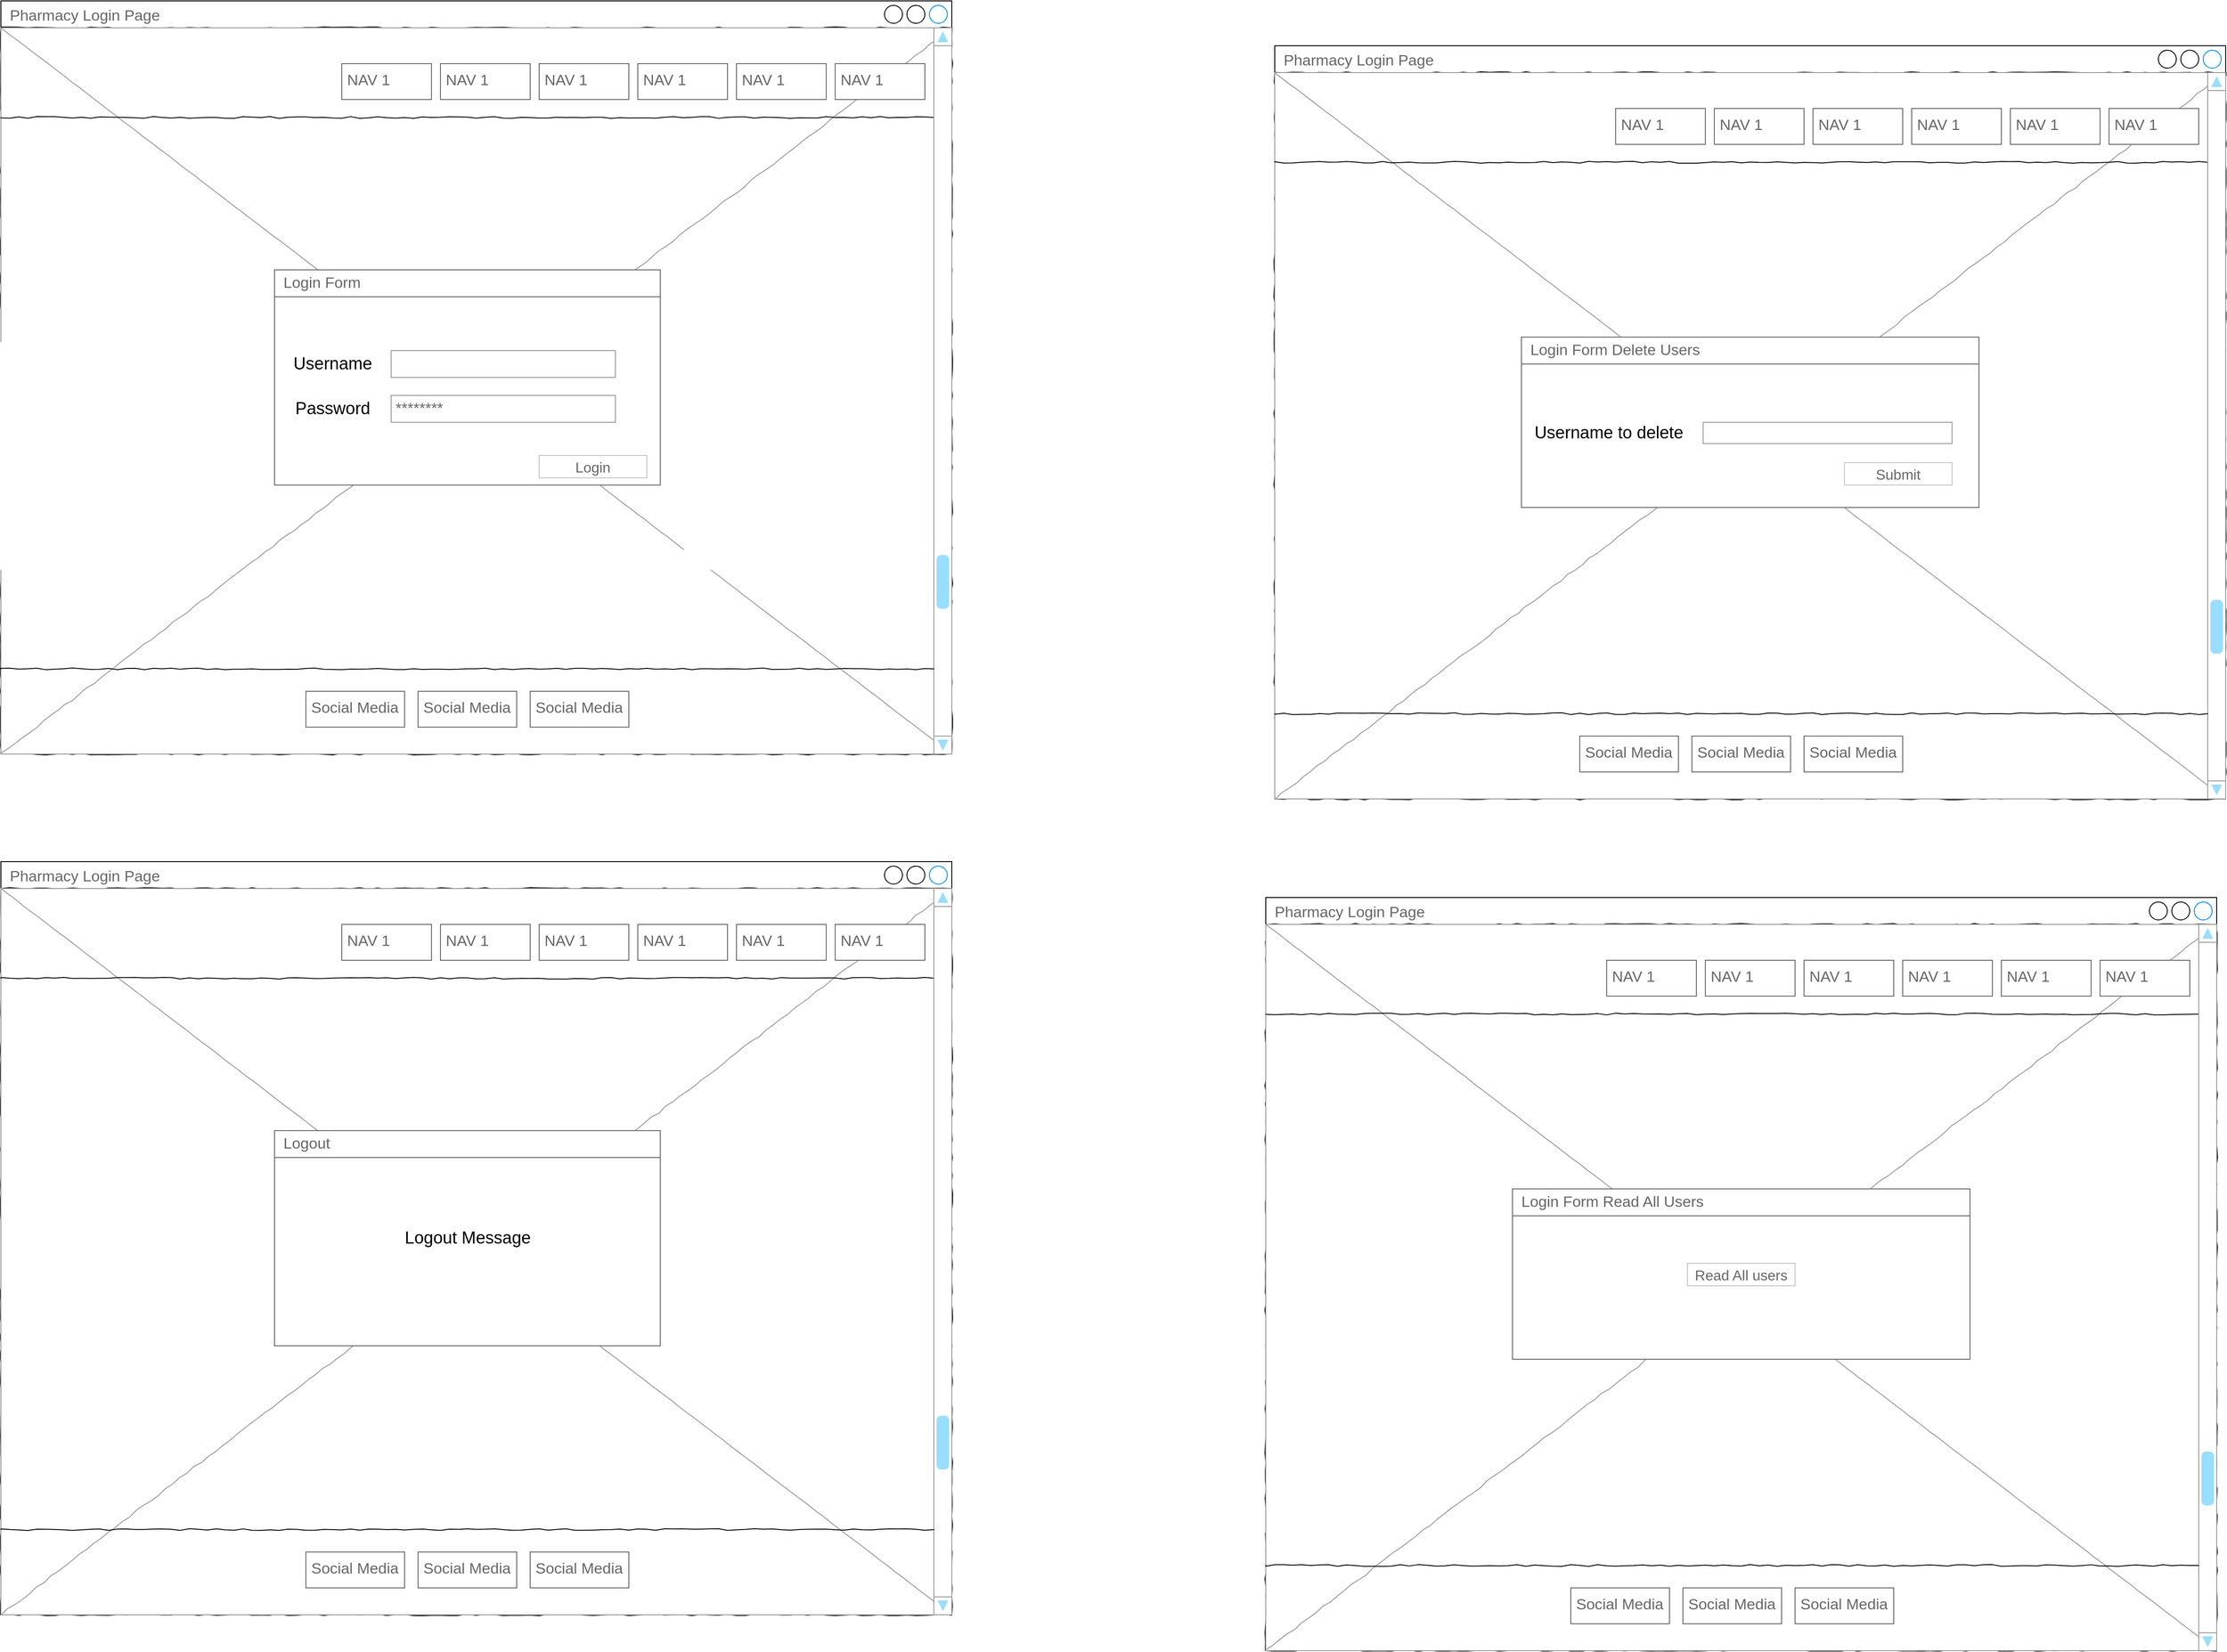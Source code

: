 <mxfile version="15.7.3" type="device"><diagram name="Page-1" id="03018318-947c-dd8e-b7a3-06fadd420f32"><mxGraphModel dx="1730" dy="1890" grid="1" gridSize="10" guides="1" tooltips="1" connect="1" arrows="1" fold="1" page="1" pageScale="1" pageWidth="1100" pageHeight="850" background="none" math="0" shadow="0"><root><mxCell id="0"/><mxCell id="1" parent="0"/><mxCell id="MhscNsMssFRJYBPRQdh4-26" value="Pharmacy Login Page" style="strokeWidth=1;shadow=0;dashed=0;align=center;html=1;shape=mxgraph.mockup.containers.window;align=left;verticalAlign=top;spacingLeft=8;strokeColor2=#008cff;strokeColor3=#c4c4c4;fontColor=#666666;mainText=;fontSize=17;labelBackgroundColor=none;" parent="1" vertex="1"><mxGeometry x="20" y="-10" width="1060" height="840" as="geometry"/></mxCell><mxCell id="677b7b8949515195-1" value="" style="whiteSpace=wrap;html=1;rounded=0;shadow=0;labelBackgroundColor=none;strokeColor=#000000;strokeWidth=1;fillColor=none;fontFamily=Verdana;fontSize=12;fontColor=#000000;align=center;comic=1;" parent="1" vertex="1"><mxGeometry x="20" y="20" width="1060" height="810" as="geometry"/></mxCell><mxCell id="677b7b8949515195-2" value="LOGO" style="whiteSpace=wrap;html=1;rounded=0;shadow=0;labelBackgroundColor=none;strokeWidth=1;fontFamily=Verdana;fontSize=28;align=center;comic=1;" parent="1" vertex="1"><mxGeometry x="40" y="60" width="190" height="50" as="geometry"/></mxCell><mxCell id="677b7b8949515195-3" value="Search" style="strokeWidth=1;shadow=0;dashed=0;align=center;html=1;shape=mxgraph.mockup.forms.searchBox;strokeColor=#999999;mainText=;strokeColor2=#008cff;fontColor=#666666;fontSize=17;align=left;spacingLeft=3;rounded=0;labelBackgroundColor=none;comic=1;" parent="1" vertex="1"><mxGeometry x="840" y="95" width="220" height="30" as="geometry"/></mxCell><mxCell id="677b7b8949515195-4" value="Topic 1" style="text;html=1;points=[];align=left;verticalAlign=top;spacingTop=-4;fontSize=14;fontFamily=Verdana" parent="1" vertex="1"><mxGeometry x="780" y="40" width="60" height="20" as="geometry"/></mxCell><mxCell id="677b7b8949515195-5" value="Topic 2" style="text;html=1;points=[];align=left;verticalAlign=top;spacingTop=-4;fontSize=14;fontFamily=Verdana" parent="1" vertex="1"><mxGeometry x="860" y="40" width="60" height="20" as="geometry"/></mxCell><mxCell id="677b7b8949515195-6" value="Topic 3" style="text;html=1;points=[];align=left;verticalAlign=top;spacingTop=-4;fontSize=14;fontFamily=Verdana" parent="1" vertex="1"><mxGeometry x="930" y="40" width="60" height="20" as="geometry"/></mxCell><mxCell id="677b7b8949515195-7" value="Topic 4" style="text;html=1;points=[];align=left;verticalAlign=top;spacingTop=-4;fontSize=14;fontFamily=Verdana" parent="1" vertex="1"><mxGeometry x="1000" y="40" width="60" height="20" as="geometry"/></mxCell><mxCell id="677b7b8949515195-16" value="" style="verticalLabelPosition=bottom;shadow=0;dashed=0;align=center;html=1;verticalAlign=top;strokeWidth=1;shape=mxgraph.mockup.graphics.simpleIcon;strokeColor=#999999;rounded=0;labelBackgroundColor=none;fontFamily=Verdana;fontSize=14;fontColor=#000000;comic=1;" parent="1" vertex="1"><mxGeometry x="20" y="20" width="1060" height="810" as="geometry"/></mxCell><mxCell id="677b7b8949515195-9" value="" style="line;strokeWidth=1;html=1;rounded=0;shadow=0;labelBackgroundColor=none;fillColor=none;fontFamily=Verdana;fontSize=14;fontColor=#000000;align=center;comic=1;" parent="1" vertex="1"><mxGeometry x="20" y="115" width="1040" height="10" as="geometry"/></mxCell><mxCell id="MhscNsMssFRJYBPRQdh4-1" value="" style="verticalLabelPosition=bottom;shadow=0;dashed=0;align=center;html=1;verticalAlign=top;strokeWidth=1;shape=mxgraph.mockup.navigation.scrollBar;strokeColor=#999999;barPos=20;fillColor2=#99ddff;strokeColor2=none;direction=north;" parent="1" vertex="1"><mxGeometry x="1060" y="20" width="20" height="810" as="geometry"/></mxCell><mxCell id="MhscNsMssFRJYBPRQdh4-2" value="NAV 1" style="strokeWidth=1;shadow=0;dashed=0;align=center;html=1;shape=mxgraph.mockup.text.textBox;fontColor=#666666;align=left;fontSize=17;spacingLeft=4;spacingTop=-3;strokeColor=#666666;mainText=" parent="1" vertex="1"><mxGeometry x="510" y="60" width="100" height="40" as="geometry"/></mxCell><mxCell id="MhscNsMssFRJYBPRQdh4-4" value="NAV 1" style="strokeWidth=1;shadow=0;dashed=0;align=center;html=1;shape=mxgraph.mockup.text.textBox;fontColor=#666666;align=left;fontSize=17;spacingLeft=4;spacingTop=-3;strokeColor=#666666;mainText=" parent="1" vertex="1"><mxGeometry x="620" y="60" width="100" height="40" as="geometry"/></mxCell><mxCell id="MhscNsMssFRJYBPRQdh4-5" value="NAV 1" style="strokeWidth=1;shadow=0;dashed=0;align=center;html=1;shape=mxgraph.mockup.text.textBox;fontColor=#666666;align=left;fontSize=17;spacingLeft=4;spacingTop=-3;strokeColor=#666666;mainText=" parent="1" vertex="1"><mxGeometry x="730" y="60" width="100" height="40" as="geometry"/></mxCell><mxCell id="MhscNsMssFRJYBPRQdh4-6" value="NAV 1" style="strokeWidth=1;shadow=0;dashed=0;align=center;html=1;shape=mxgraph.mockup.text.textBox;fontColor=#666666;align=left;fontSize=17;spacingLeft=4;spacingTop=-3;strokeColor=#666666;mainText=" parent="1" vertex="1"><mxGeometry x="840" y="60" width="100" height="40" as="geometry"/></mxCell><mxCell id="MhscNsMssFRJYBPRQdh4-7" value="NAV 1" style="strokeWidth=1;shadow=0;dashed=0;align=center;html=1;shape=mxgraph.mockup.text.textBox;fontColor=#666666;align=left;fontSize=17;spacingLeft=4;spacingTop=-3;strokeColor=#666666;mainText=" parent="1" vertex="1"><mxGeometry x="950" y="60" width="100" height="40" as="geometry"/></mxCell><mxCell id="MhscNsMssFRJYBPRQdh4-8" value="NAV 1" style="strokeWidth=1;shadow=0;dashed=0;align=center;html=1;shape=mxgraph.mockup.text.textBox;fontColor=#666666;align=left;fontSize=17;spacingLeft=4;spacingTop=-3;strokeColor=#666666;mainText=" parent="1" vertex="1"><mxGeometry x="400" y="60" width="100" height="40" as="geometry"/></mxCell><mxCell id="MhscNsMssFRJYBPRQdh4-9" value="" style="strokeWidth=1;shadow=0;dashed=0;align=center;html=1;shape=mxgraph.mockup.containers.rrect;rSize=0;strokeColor=#666666;fontColor=#666666;fontSize=17;verticalAlign=top;whiteSpace=wrap;fillColor=#ffffff;spacingTop=32;" parent="1" vertex="1"><mxGeometry x="325" y="290" width="430" height="240" as="geometry"/></mxCell><mxCell id="MhscNsMssFRJYBPRQdh4-10" value="Login Form" style="strokeWidth=1;shadow=0;dashed=0;align=center;html=1;shape=mxgraph.mockup.containers.rrect;rSize=0;fontSize=17;fontColor=#666666;strokeColor=#666666;align=left;spacingLeft=8;fillColor=#ffffff;resizeWidth=1;" parent="MhscNsMssFRJYBPRQdh4-9" vertex="1"><mxGeometry width="430" height="30" relative="1" as="geometry"/></mxCell><mxCell id="MhscNsMssFRJYBPRQdh4-12" value="Login" style="strokeWidth=1;shadow=0;dashed=0;align=center;html=1;shape=mxgraph.mockup.containers.rrect;rSize=0;fontSize=16;fontColor=#666666;strokeColor=#c4c4c4;resizable=0;whiteSpace=wrap;fillColor=#ffffff;" parent="MhscNsMssFRJYBPRQdh4-9" vertex="1"><mxGeometry x="0.5" y="1" width="120" height="25" relative="1" as="geometry"><mxPoint x="80" y="-33" as="offset"/></mxGeometry></mxCell><mxCell id="MhscNsMssFRJYBPRQdh4-21" value="********" style="strokeWidth=1;shadow=0;dashed=0;align=center;html=1;shape=mxgraph.mockup.forms.pwField;strokeColor=#999999;mainText=;align=left;fontColor=#666666;fontSize=17;spacingLeft=3;" parent="MhscNsMssFRJYBPRQdh4-9" vertex="1"><mxGeometry x="130" y="140" width="250" height="30" as="geometry"/></mxCell><mxCell id="MhscNsMssFRJYBPRQdh4-22" value="" style="strokeWidth=1;shadow=0;dashed=0;align=center;html=1;shape=mxgraph.mockup.forms.pwField;strokeColor=#999999;mainText=;align=left;fontColor=#666666;fontSize=17;spacingLeft=3;" parent="MhscNsMssFRJYBPRQdh4-9" vertex="1"><mxGeometry x="130" y="90" width="250" height="30" as="geometry"/></mxCell><mxCell id="MhscNsMssFRJYBPRQdh4-24" value="Username" style="text;html=1;strokeColor=none;fillColor=none;align=center;verticalAlign=middle;whiteSpace=wrap;rounded=0;fontSize=19;" parent="MhscNsMssFRJYBPRQdh4-9" vertex="1"><mxGeometry x="35" y="90" width="60" height="30" as="geometry"/></mxCell><mxCell id="MhscNsMssFRJYBPRQdh4-25" value="Password" style="text;html=1;strokeColor=none;fillColor=none;align=center;verticalAlign=middle;whiteSpace=wrap;rounded=0;fontSize=19;" parent="MhscNsMssFRJYBPRQdh4-9" vertex="1"><mxGeometry x="35" y="140" width="60" height="30" as="geometry"/></mxCell><mxCell id="MhscNsMssFRJYBPRQdh4-13" value="" style="line;strokeWidth=1;html=1;rounded=0;shadow=0;labelBackgroundColor=none;fillColor=none;fontFamily=Verdana;fontSize=14;fontColor=#000000;align=center;comic=1;" parent="1" vertex="1"><mxGeometry x="20" y="730" width="1040" height="10" as="geometry"/></mxCell><mxCell id="MhscNsMssFRJYBPRQdh4-16" value="Social Media" style="strokeWidth=1;shadow=0;dashed=0;align=center;html=1;shape=mxgraph.mockup.text.textBox;fontColor=#666666;align=left;fontSize=17;spacingLeft=4;spacingTop=-3;strokeColor=#666666;mainText=" parent="1" vertex="1"><mxGeometry x="360" y="760" width="110" height="40" as="geometry"/></mxCell><mxCell id="MhscNsMssFRJYBPRQdh4-17" value="Social Media" style="strokeWidth=1;shadow=0;dashed=0;align=center;html=1;shape=mxgraph.mockup.text.textBox;fontColor=#666666;align=left;fontSize=17;spacingLeft=4;spacingTop=-3;strokeColor=#666666;mainText=" parent="1" vertex="1"><mxGeometry x="485" y="760" width="110" height="40" as="geometry"/></mxCell><mxCell id="MhscNsMssFRJYBPRQdh4-18" value="Social Media" style="strokeWidth=1;shadow=0;dashed=0;align=center;html=1;shape=mxgraph.mockup.text.textBox;fontColor=#666666;align=left;fontSize=17;spacingLeft=4;spacingTop=-3;strokeColor=#666666;mainText=" parent="1" vertex="1"><mxGeometry x="610" y="760" width="110" height="40" as="geometry"/></mxCell><mxCell id="iD3UNtNd6MrU8uQqNtm--1" value="Pharmacy Login Page" style="strokeWidth=1;shadow=0;dashed=0;align=center;html=1;shape=mxgraph.mockup.containers.window;align=left;verticalAlign=top;spacingLeft=8;strokeColor2=#008cff;strokeColor3=#c4c4c4;fontColor=#666666;mainText=;fontSize=17;labelBackgroundColor=none;" vertex="1" parent="1"><mxGeometry x="20" y="950" width="1060" height="840" as="geometry"/></mxCell><mxCell id="iD3UNtNd6MrU8uQqNtm--2" value="" style="whiteSpace=wrap;html=1;rounded=0;shadow=0;labelBackgroundColor=none;strokeColor=#000000;strokeWidth=1;fillColor=none;fontFamily=Verdana;fontSize=12;fontColor=#000000;align=center;comic=1;" vertex="1" parent="1"><mxGeometry x="20" y="980" width="1060" height="810" as="geometry"/></mxCell><mxCell id="iD3UNtNd6MrU8uQqNtm--3" value="LOGO" style="whiteSpace=wrap;html=1;rounded=0;shadow=0;labelBackgroundColor=none;strokeWidth=1;fontFamily=Verdana;fontSize=28;align=center;comic=1;" vertex="1" parent="1"><mxGeometry x="40" y="1020" width="190" height="50" as="geometry"/></mxCell><mxCell id="iD3UNtNd6MrU8uQqNtm--4" value="Search" style="strokeWidth=1;shadow=0;dashed=0;align=center;html=1;shape=mxgraph.mockup.forms.searchBox;strokeColor=#999999;mainText=;strokeColor2=#008cff;fontColor=#666666;fontSize=17;align=left;spacingLeft=3;rounded=0;labelBackgroundColor=none;comic=1;" vertex="1" parent="1"><mxGeometry x="840" y="1055" width="220" height="30" as="geometry"/></mxCell><mxCell id="iD3UNtNd6MrU8uQqNtm--5" value="Topic 1" style="text;html=1;points=[];align=left;verticalAlign=top;spacingTop=-4;fontSize=14;fontFamily=Verdana" vertex="1" parent="1"><mxGeometry x="780" y="1000" width="60" height="20" as="geometry"/></mxCell><mxCell id="iD3UNtNd6MrU8uQqNtm--6" value="Topic 2" style="text;html=1;points=[];align=left;verticalAlign=top;spacingTop=-4;fontSize=14;fontFamily=Verdana" vertex="1" parent="1"><mxGeometry x="860" y="1000" width="60" height="20" as="geometry"/></mxCell><mxCell id="iD3UNtNd6MrU8uQqNtm--7" value="Topic 3" style="text;html=1;points=[];align=left;verticalAlign=top;spacingTop=-4;fontSize=14;fontFamily=Verdana" vertex="1" parent="1"><mxGeometry x="930" y="1000" width="60" height="20" as="geometry"/></mxCell><mxCell id="iD3UNtNd6MrU8uQqNtm--8" value="Topic 4" style="text;html=1;points=[];align=left;verticalAlign=top;spacingTop=-4;fontSize=14;fontFamily=Verdana" vertex="1" parent="1"><mxGeometry x="1000" y="1000" width="60" height="20" as="geometry"/></mxCell><mxCell id="iD3UNtNd6MrU8uQqNtm--9" value="" style="verticalLabelPosition=bottom;shadow=0;dashed=0;align=center;html=1;verticalAlign=top;strokeWidth=1;shape=mxgraph.mockup.graphics.simpleIcon;strokeColor=#999999;rounded=0;labelBackgroundColor=none;fontFamily=Verdana;fontSize=14;fontColor=#000000;comic=1;" vertex="1" parent="1"><mxGeometry x="20" y="980" width="1060" height="810" as="geometry"/></mxCell><mxCell id="iD3UNtNd6MrU8uQqNtm--10" value="" style="line;strokeWidth=1;html=1;rounded=0;shadow=0;labelBackgroundColor=none;fillColor=none;fontFamily=Verdana;fontSize=14;fontColor=#000000;align=center;comic=1;" vertex="1" parent="1"><mxGeometry x="20" y="1075" width="1040" height="10" as="geometry"/></mxCell><mxCell id="iD3UNtNd6MrU8uQqNtm--11" value="" style="verticalLabelPosition=bottom;shadow=0;dashed=0;align=center;html=1;verticalAlign=top;strokeWidth=1;shape=mxgraph.mockup.navigation.scrollBar;strokeColor=#999999;barPos=20;fillColor2=#99ddff;strokeColor2=none;direction=north;" vertex="1" parent="1"><mxGeometry x="1060" y="980" width="20" height="810" as="geometry"/></mxCell><mxCell id="iD3UNtNd6MrU8uQqNtm--12" value="NAV 1" style="strokeWidth=1;shadow=0;dashed=0;align=center;html=1;shape=mxgraph.mockup.text.textBox;fontColor=#666666;align=left;fontSize=17;spacingLeft=4;spacingTop=-3;strokeColor=#666666;mainText=" vertex="1" parent="1"><mxGeometry x="510" y="1020" width="100" height="40" as="geometry"/></mxCell><mxCell id="iD3UNtNd6MrU8uQqNtm--13" value="NAV 1" style="strokeWidth=1;shadow=0;dashed=0;align=center;html=1;shape=mxgraph.mockup.text.textBox;fontColor=#666666;align=left;fontSize=17;spacingLeft=4;spacingTop=-3;strokeColor=#666666;mainText=" vertex="1" parent="1"><mxGeometry x="620" y="1020" width="100" height="40" as="geometry"/></mxCell><mxCell id="iD3UNtNd6MrU8uQqNtm--14" value="NAV 1" style="strokeWidth=1;shadow=0;dashed=0;align=center;html=1;shape=mxgraph.mockup.text.textBox;fontColor=#666666;align=left;fontSize=17;spacingLeft=4;spacingTop=-3;strokeColor=#666666;mainText=" vertex="1" parent="1"><mxGeometry x="730" y="1020" width="100" height="40" as="geometry"/></mxCell><mxCell id="iD3UNtNd6MrU8uQqNtm--15" value="NAV 1" style="strokeWidth=1;shadow=0;dashed=0;align=center;html=1;shape=mxgraph.mockup.text.textBox;fontColor=#666666;align=left;fontSize=17;spacingLeft=4;spacingTop=-3;strokeColor=#666666;mainText=" vertex="1" parent="1"><mxGeometry x="840" y="1020" width="100" height="40" as="geometry"/></mxCell><mxCell id="iD3UNtNd6MrU8uQqNtm--16" value="NAV 1" style="strokeWidth=1;shadow=0;dashed=0;align=center;html=1;shape=mxgraph.mockup.text.textBox;fontColor=#666666;align=left;fontSize=17;spacingLeft=4;spacingTop=-3;strokeColor=#666666;mainText=" vertex="1" parent="1"><mxGeometry x="950" y="1020" width="100" height="40" as="geometry"/></mxCell><mxCell id="iD3UNtNd6MrU8uQqNtm--17" value="NAV 1" style="strokeWidth=1;shadow=0;dashed=0;align=center;html=1;shape=mxgraph.mockup.text.textBox;fontColor=#666666;align=left;fontSize=17;spacingLeft=4;spacingTop=-3;strokeColor=#666666;mainText=" vertex="1" parent="1"><mxGeometry x="400" y="1020" width="100" height="40" as="geometry"/></mxCell><mxCell id="iD3UNtNd6MrU8uQqNtm--18" value="" style="strokeWidth=1;shadow=0;dashed=0;align=center;html=1;shape=mxgraph.mockup.containers.rrect;rSize=0;strokeColor=#666666;fontColor=#666666;fontSize=17;verticalAlign=top;whiteSpace=wrap;fillColor=#ffffff;spacingTop=32;" vertex="1" parent="1"><mxGeometry x="325" y="1250" width="430" height="240" as="geometry"/></mxCell><mxCell id="iD3UNtNd6MrU8uQqNtm--19" value="Logout" style="strokeWidth=1;shadow=0;dashed=0;align=center;html=1;shape=mxgraph.mockup.containers.rrect;rSize=0;fontSize=17;fontColor=#666666;strokeColor=#666666;align=left;spacingLeft=8;fillColor=#ffffff;resizeWidth=1;" vertex="1" parent="iD3UNtNd6MrU8uQqNtm--18"><mxGeometry width="430" height="30" relative="1" as="geometry"/></mxCell><mxCell id="iD3UNtNd6MrU8uQqNtm--23" value="Logout Message" style="text;html=1;strokeColor=none;fillColor=none;align=center;verticalAlign=middle;whiteSpace=wrap;rounded=0;fontSize=19;" vertex="1" parent="iD3UNtNd6MrU8uQqNtm--18"><mxGeometry x="132.5" y="105" width="165" height="30" as="geometry"/></mxCell><mxCell id="iD3UNtNd6MrU8uQqNtm--25" value="" style="line;strokeWidth=1;html=1;rounded=0;shadow=0;labelBackgroundColor=none;fillColor=none;fontFamily=Verdana;fontSize=14;fontColor=#000000;align=center;comic=1;" vertex="1" parent="1"><mxGeometry x="20" y="1690" width="1040" height="10" as="geometry"/></mxCell><mxCell id="iD3UNtNd6MrU8uQqNtm--26" value="Social Media" style="strokeWidth=1;shadow=0;dashed=0;align=center;html=1;shape=mxgraph.mockup.text.textBox;fontColor=#666666;align=left;fontSize=17;spacingLeft=4;spacingTop=-3;strokeColor=#666666;mainText=" vertex="1" parent="1"><mxGeometry x="360" y="1720" width="110" height="40" as="geometry"/></mxCell><mxCell id="iD3UNtNd6MrU8uQqNtm--27" value="Social Media" style="strokeWidth=1;shadow=0;dashed=0;align=center;html=1;shape=mxgraph.mockup.text.textBox;fontColor=#666666;align=left;fontSize=17;spacingLeft=4;spacingTop=-3;strokeColor=#666666;mainText=" vertex="1" parent="1"><mxGeometry x="485" y="1720" width="110" height="40" as="geometry"/></mxCell><mxCell id="iD3UNtNd6MrU8uQqNtm--28" value="Social Media" style="strokeWidth=1;shadow=0;dashed=0;align=center;html=1;shape=mxgraph.mockup.text.textBox;fontColor=#666666;align=left;fontSize=17;spacingLeft=4;spacingTop=-3;strokeColor=#666666;mainText=" vertex="1" parent="1"><mxGeometry x="610" y="1720" width="110" height="40" as="geometry"/></mxCell><mxCell id="iD3UNtNd6MrU8uQqNtm--29" value="Pharmacy Login Page" style="strokeWidth=1;shadow=0;dashed=0;align=center;html=1;shape=mxgraph.mockup.containers.window;align=left;verticalAlign=top;spacingLeft=8;strokeColor2=#008cff;strokeColor3=#c4c4c4;fontColor=#666666;mainText=;fontSize=17;labelBackgroundColor=none;" vertex="1" parent="1"><mxGeometry x="1440" y="40" width="1060" height="840" as="geometry"/></mxCell><mxCell id="iD3UNtNd6MrU8uQqNtm--30" value="" style="whiteSpace=wrap;html=1;rounded=0;shadow=0;labelBackgroundColor=none;strokeColor=#000000;strokeWidth=1;fillColor=none;fontFamily=Verdana;fontSize=12;fontColor=#000000;align=center;comic=1;" vertex="1" parent="1"><mxGeometry x="1440" y="70" width="1060" height="810" as="geometry"/></mxCell><mxCell id="iD3UNtNd6MrU8uQqNtm--31" value="LOGO" style="whiteSpace=wrap;html=1;rounded=0;shadow=0;labelBackgroundColor=none;strokeWidth=1;fontFamily=Verdana;fontSize=28;align=center;comic=1;" vertex="1" parent="1"><mxGeometry x="1460" y="110" width="190" height="50" as="geometry"/></mxCell><mxCell id="iD3UNtNd6MrU8uQqNtm--32" value="Search" style="strokeWidth=1;shadow=0;dashed=0;align=center;html=1;shape=mxgraph.mockup.forms.searchBox;strokeColor=#999999;mainText=;strokeColor2=#008cff;fontColor=#666666;fontSize=17;align=left;spacingLeft=3;rounded=0;labelBackgroundColor=none;comic=1;" vertex="1" parent="1"><mxGeometry x="2260" y="145" width="220" height="30" as="geometry"/></mxCell><mxCell id="iD3UNtNd6MrU8uQqNtm--33" value="Topic 1" style="text;html=1;points=[];align=left;verticalAlign=top;spacingTop=-4;fontSize=14;fontFamily=Verdana" vertex="1" parent="1"><mxGeometry x="2200" y="90" width="60" height="20" as="geometry"/></mxCell><mxCell id="iD3UNtNd6MrU8uQqNtm--34" value="Topic 2" style="text;html=1;points=[];align=left;verticalAlign=top;spacingTop=-4;fontSize=14;fontFamily=Verdana" vertex="1" parent="1"><mxGeometry x="2280" y="90" width="60" height="20" as="geometry"/></mxCell><mxCell id="iD3UNtNd6MrU8uQqNtm--35" value="Topic 3" style="text;html=1;points=[];align=left;verticalAlign=top;spacingTop=-4;fontSize=14;fontFamily=Verdana" vertex="1" parent="1"><mxGeometry x="2350" y="90" width="60" height="20" as="geometry"/></mxCell><mxCell id="iD3UNtNd6MrU8uQqNtm--36" value="Topic 4" style="text;html=1;points=[];align=left;verticalAlign=top;spacingTop=-4;fontSize=14;fontFamily=Verdana" vertex="1" parent="1"><mxGeometry x="2420" y="90" width="60" height="20" as="geometry"/></mxCell><mxCell id="iD3UNtNd6MrU8uQqNtm--37" value="" style="verticalLabelPosition=bottom;shadow=0;dashed=0;align=center;html=1;verticalAlign=top;strokeWidth=1;shape=mxgraph.mockup.graphics.simpleIcon;strokeColor=#999999;rounded=0;labelBackgroundColor=none;fontFamily=Verdana;fontSize=14;fontColor=#000000;comic=1;" vertex="1" parent="1"><mxGeometry x="1440" y="70" width="1060" height="810" as="geometry"/></mxCell><mxCell id="iD3UNtNd6MrU8uQqNtm--38" value="" style="line;strokeWidth=1;html=1;rounded=0;shadow=0;labelBackgroundColor=none;fillColor=none;fontFamily=Verdana;fontSize=14;fontColor=#000000;align=center;comic=1;" vertex="1" parent="1"><mxGeometry x="1440" y="165" width="1040" height="10" as="geometry"/></mxCell><mxCell id="iD3UNtNd6MrU8uQqNtm--39" value="" style="verticalLabelPosition=bottom;shadow=0;dashed=0;align=center;html=1;verticalAlign=top;strokeWidth=1;shape=mxgraph.mockup.navigation.scrollBar;strokeColor=#999999;barPos=20;fillColor2=#99ddff;strokeColor2=none;direction=north;" vertex="1" parent="1"><mxGeometry x="2480" y="70" width="20" height="810" as="geometry"/></mxCell><mxCell id="iD3UNtNd6MrU8uQqNtm--40" value="NAV 1" style="strokeWidth=1;shadow=0;dashed=0;align=center;html=1;shape=mxgraph.mockup.text.textBox;fontColor=#666666;align=left;fontSize=17;spacingLeft=4;spacingTop=-3;strokeColor=#666666;mainText=" vertex="1" parent="1"><mxGeometry x="1930" y="110" width="100" height="40" as="geometry"/></mxCell><mxCell id="iD3UNtNd6MrU8uQqNtm--41" value="NAV 1" style="strokeWidth=1;shadow=0;dashed=0;align=center;html=1;shape=mxgraph.mockup.text.textBox;fontColor=#666666;align=left;fontSize=17;spacingLeft=4;spacingTop=-3;strokeColor=#666666;mainText=" vertex="1" parent="1"><mxGeometry x="2040" y="110" width="100" height="40" as="geometry"/></mxCell><mxCell id="iD3UNtNd6MrU8uQqNtm--42" value="NAV 1" style="strokeWidth=1;shadow=0;dashed=0;align=center;html=1;shape=mxgraph.mockup.text.textBox;fontColor=#666666;align=left;fontSize=17;spacingLeft=4;spacingTop=-3;strokeColor=#666666;mainText=" vertex="1" parent="1"><mxGeometry x="2150" y="110" width="100" height="40" as="geometry"/></mxCell><mxCell id="iD3UNtNd6MrU8uQqNtm--43" value="NAV 1" style="strokeWidth=1;shadow=0;dashed=0;align=center;html=1;shape=mxgraph.mockup.text.textBox;fontColor=#666666;align=left;fontSize=17;spacingLeft=4;spacingTop=-3;strokeColor=#666666;mainText=" vertex="1" parent="1"><mxGeometry x="2260" y="110" width="100" height="40" as="geometry"/></mxCell><mxCell id="iD3UNtNd6MrU8uQqNtm--44" value="NAV 1" style="strokeWidth=1;shadow=0;dashed=0;align=center;html=1;shape=mxgraph.mockup.text.textBox;fontColor=#666666;align=left;fontSize=17;spacingLeft=4;spacingTop=-3;strokeColor=#666666;mainText=" vertex="1" parent="1"><mxGeometry x="2370" y="110" width="100" height="40" as="geometry"/></mxCell><mxCell id="iD3UNtNd6MrU8uQqNtm--45" value="NAV 1" style="strokeWidth=1;shadow=0;dashed=0;align=center;html=1;shape=mxgraph.mockup.text.textBox;fontColor=#666666;align=left;fontSize=17;spacingLeft=4;spacingTop=-3;strokeColor=#666666;mainText=" vertex="1" parent="1"><mxGeometry x="1820" y="110" width="100" height="40" as="geometry"/></mxCell><mxCell id="iD3UNtNd6MrU8uQqNtm--49" value="" style="line;strokeWidth=1;html=1;rounded=0;shadow=0;labelBackgroundColor=none;fillColor=none;fontFamily=Verdana;fontSize=14;fontColor=#000000;align=center;comic=1;" vertex="1" parent="1"><mxGeometry x="1440" y="780" width="1040" height="10" as="geometry"/></mxCell><mxCell id="iD3UNtNd6MrU8uQqNtm--50" value="Social Media" style="strokeWidth=1;shadow=0;dashed=0;align=center;html=1;shape=mxgraph.mockup.text.textBox;fontColor=#666666;align=left;fontSize=17;spacingLeft=4;spacingTop=-3;strokeColor=#666666;mainText=" vertex="1" parent="1"><mxGeometry x="1780" y="810" width="110" height="40" as="geometry"/></mxCell><mxCell id="iD3UNtNd6MrU8uQqNtm--51" value="Social Media" style="strokeWidth=1;shadow=0;dashed=0;align=center;html=1;shape=mxgraph.mockup.text.textBox;fontColor=#666666;align=left;fontSize=17;spacingLeft=4;spacingTop=-3;strokeColor=#666666;mainText=" vertex="1" parent="1"><mxGeometry x="1905" y="810" width="110" height="40" as="geometry"/></mxCell><mxCell id="iD3UNtNd6MrU8uQqNtm--52" value="Social Media" style="strokeWidth=1;shadow=0;dashed=0;align=center;html=1;shape=mxgraph.mockup.text.textBox;fontColor=#666666;align=left;fontSize=17;spacingLeft=4;spacingTop=-3;strokeColor=#666666;mainText=" vertex="1" parent="1"><mxGeometry x="2030" y="810" width="110" height="40" as="geometry"/></mxCell><mxCell id="iD3UNtNd6MrU8uQqNtm--53" value="" style="strokeWidth=1;shadow=0;dashed=0;align=center;html=1;shape=mxgraph.mockup.containers.rrect;rSize=0;strokeColor=#666666;fontColor=#666666;fontSize=17;verticalAlign=top;whiteSpace=wrap;fillColor=#ffffff;spacingTop=32;" vertex="1" parent="1"><mxGeometry x="1715" y="365" width="510" height="190" as="geometry"/></mxCell><mxCell id="iD3UNtNd6MrU8uQqNtm--54" value="Login Form Delete Users" style="strokeWidth=1;shadow=0;dashed=0;align=center;html=1;shape=mxgraph.mockup.containers.rrect;rSize=0;fontSize=17;fontColor=#666666;strokeColor=#666666;align=left;spacingLeft=8;fillColor=#ffffff;resizeWidth=1;" vertex="1" parent="iD3UNtNd6MrU8uQqNtm--53"><mxGeometry width="510" height="30" relative="1" as="geometry"/></mxCell><mxCell id="iD3UNtNd6MrU8uQqNtm--55" value="Submit" style="strokeWidth=1;shadow=0;dashed=0;align=center;html=1;shape=mxgraph.mockup.containers.rrect;rSize=0;fontSize=16;fontColor=#666666;strokeColor=#c4c4c4;resizable=0;whiteSpace=wrap;fillColor=#ffffff;" vertex="1" parent="iD3UNtNd6MrU8uQqNtm--53"><mxGeometry x="0.5" y="1" width="120" height="25" relative="1" as="geometry"><mxPoint x="105" y="-50" as="offset"/></mxGeometry></mxCell><mxCell id="iD3UNtNd6MrU8uQqNtm--57" value="" style="strokeWidth=1;shadow=0;dashed=0;align=center;html=1;shape=mxgraph.mockup.forms.pwField;strokeColor=#999999;mainText=;align=left;fontColor=#666666;fontSize=17;spacingLeft=3;" vertex="1" parent="iD3UNtNd6MrU8uQqNtm--53"><mxGeometry x="202.5" y="95" width="277.5" height="23.75" as="geometry"/></mxCell><mxCell id="iD3UNtNd6MrU8uQqNtm--58" value="Username to delete" style="text;html=1;strokeColor=none;fillColor=none;align=center;verticalAlign=middle;whiteSpace=wrap;rounded=0;fontSize=19;" vertex="1" parent="iD3UNtNd6MrU8uQqNtm--53"><mxGeometry x="10" y="95" width="175.29" height="23.75" as="geometry"/></mxCell><mxCell id="iD3UNtNd6MrU8uQqNtm--61" value="Pharmacy Login Page" style="strokeWidth=1;shadow=0;dashed=0;align=center;html=1;shape=mxgraph.mockup.containers.window;align=left;verticalAlign=top;spacingLeft=8;strokeColor2=#008cff;strokeColor3=#c4c4c4;fontColor=#666666;mainText=;fontSize=17;labelBackgroundColor=none;" vertex="1" parent="1"><mxGeometry x="1430" y="990" width="1060" height="840" as="geometry"/></mxCell><mxCell id="iD3UNtNd6MrU8uQqNtm--62" value="" style="whiteSpace=wrap;html=1;rounded=0;shadow=0;labelBackgroundColor=none;strokeColor=#000000;strokeWidth=1;fillColor=none;fontFamily=Verdana;fontSize=12;fontColor=#000000;align=center;comic=1;" vertex="1" parent="1"><mxGeometry x="1430" y="1020" width="1060" height="810" as="geometry"/></mxCell><mxCell id="iD3UNtNd6MrU8uQqNtm--63" value="LOGO" style="whiteSpace=wrap;html=1;rounded=0;shadow=0;labelBackgroundColor=none;strokeWidth=1;fontFamily=Verdana;fontSize=28;align=center;comic=1;" vertex="1" parent="1"><mxGeometry x="1450" y="1060" width="190" height="50" as="geometry"/></mxCell><mxCell id="iD3UNtNd6MrU8uQqNtm--64" value="Search" style="strokeWidth=1;shadow=0;dashed=0;align=center;html=1;shape=mxgraph.mockup.forms.searchBox;strokeColor=#999999;mainText=;strokeColor2=#008cff;fontColor=#666666;fontSize=17;align=left;spacingLeft=3;rounded=0;labelBackgroundColor=none;comic=1;" vertex="1" parent="1"><mxGeometry x="2250" y="1095" width="220" height="30" as="geometry"/></mxCell><mxCell id="iD3UNtNd6MrU8uQqNtm--65" value="Topic 1" style="text;html=1;points=[];align=left;verticalAlign=top;spacingTop=-4;fontSize=14;fontFamily=Verdana" vertex="1" parent="1"><mxGeometry x="2190" y="1040" width="60" height="20" as="geometry"/></mxCell><mxCell id="iD3UNtNd6MrU8uQqNtm--66" value="Topic 2" style="text;html=1;points=[];align=left;verticalAlign=top;spacingTop=-4;fontSize=14;fontFamily=Verdana" vertex="1" parent="1"><mxGeometry x="2270" y="1040" width="60" height="20" as="geometry"/></mxCell><mxCell id="iD3UNtNd6MrU8uQqNtm--67" value="Topic 3" style="text;html=1;points=[];align=left;verticalAlign=top;spacingTop=-4;fontSize=14;fontFamily=Verdana" vertex="1" parent="1"><mxGeometry x="2340" y="1040" width="60" height="20" as="geometry"/></mxCell><mxCell id="iD3UNtNd6MrU8uQqNtm--68" value="Topic 4" style="text;html=1;points=[];align=left;verticalAlign=top;spacingTop=-4;fontSize=14;fontFamily=Verdana" vertex="1" parent="1"><mxGeometry x="2410" y="1040" width="60" height="20" as="geometry"/></mxCell><mxCell id="iD3UNtNd6MrU8uQqNtm--69" value="" style="verticalLabelPosition=bottom;shadow=0;dashed=0;align=center;html=1;verticalAlign=top;strokeWidth=1;shape=mxgraph.mockup.graphics.simpleIcon;strokeColor=#999999;rounded=0;labelBackgroundColor=none;fontFamily=Verdana;fontSize=14;fontColor=#000000;comic=1;" vertex="1" parent="1"><mxGeometry x="1430" y="1020" width="1060" height="810" as="geometry"/></mxCell><mxCell id="iD3UNtNd6MrU8uQqNtm--70" value="" style="line;strokeWidth=1;html=1;rounded=0;shadow=0;labelBackgroundColor=none;fillColor=none;fontFamily=Verdana;fontSize=14;fontColor=#000000;align=center;comic=1;" vertex="1" parent="1"><mxGeometry x="1430" y="1115" width="1040" height="10" as="geometry"/></mxCell><mxCell id="iD3UNtNd6MrU8uQqNtm--71" value="" style="verticalLabelPosition=bottom;shadow=0;dashed=0;align=center;html=1;verticalAlign=top;strokeWidth=1;shape=mxgraph.mockup.navigation.scrollBar;strokeColor=#999999;barPos=20;fillColor2=#99ddff;strokeColor2=none;direction=north;" vertex="1" parent="1"><mxGeometry x="2470" y="1020" width="20" height="810" as="geometry"/></mxCell><mxCell id="iD3UNtNd6MrU8uQqNtm--72" value="NAV 1" style="strokeWidth=1;shadow=0;dashed=0;align=center;html=1;shape=mxgraph.mockup.text.textBox;fontColor=#666666;align=left;fontSize=17;spacingLeft=4;spacingTop=-3;strokeColor=#666666;mainText=" vertex="1" parent="1"><mxGeometry x="1920" y="1060" width="100" height="40" as="geometry"/></mxCell><mxCell id="iD3UNtNd6MrU8uQqNtm--73" value="NAV 1" style="strokeWidth=1;shadow=0;dashed=0;align=center;html=1;shape=mxgraph.mockup.text.textBox;fontColor=#666666;align=left;fontSize=17;spacingLeft=4;spacingTop=-3;strokeColor=#666666;mainText=" vertex="1" parent="1"><mxGeometry x="2030" y="1060" width="100" height="40" as="geometry"/></mxCell><mxCell id="iD3UNtNd6MrU8uQqNtm--74" value="NAV 1" style="strokeWidth=1;shadow=0;dashed=0;align=center;html=1;shape=mxgraph.mockup.text.textBox;fontColor=#666666;align=left;fontSize=17;spacingLeft=4;spacingTop=-3;strokeColor=#666666;mainText=" vertex="1" parent="1"><mxGeometry x="2140" y="1060" width="100" height="40" as="geometry"/></mxCell><mxCell id="iD3UNtNd6MrU8uQqNtm--75" value="NAV 1" style="strokeWidth=1;shadow=0;dashed=0;align=center;html=1;shape=mxgraph.mockup.text.textBox;fontColor=#666666;align=left;fontSize=17;spacingLeft=4;spacingTop=-3;strokeColor=#666666;mainText=" vertex="1" parent="1"><mxGeometry x="2250" y="1060" width="100" height="40" as="geometry"/></mxCell><mxCell id="iD3UNtNd6MrU8uQqNtm--76" value="NAV 1" style="strokeWidth=1;shadow=0;dashed=0;align=center;html=1;shape=mxgraph.mockup.text.textBox;fontColor=#666666;align=left;fontSize=17;spacingLeft=4;spacingTop=-3;strokeColor=#666666;mainText=" vertex="1" parent="1"><mxGeometry x="2360" y="1060" width="100" height="40" as="geometry"/></mxCell><mxCell id="iD3UNtNd6MrU8uQqNtm--77" value="NAV 1" style="strokeWidth=1;shadow=0;dashed=0;align=center;html=1;shape=mxgraph.mockup.text.textBox;fontColor=#666666;align=left;fontSize=17;spacingLeft=4;spacingTop=-3;strokeColor=#666666;mainText=" vertex="1" parent="1"><mxGeometry x="1810" y="1060" width="100" height="40" as="geometry"/></mxCell><mxCell id="iD3UNtNd6MrU8uQqNtm--78" value="" style="line;strokeWidth=1;html=1;rounded=0;shadow=0;labelBackgroundColor=none;fillColor=none;fontFamily=Verdana;fontSize=14;fontColor=#000000;align=center;comic=1;" vertex="1" parent="1"><mxGeometry x="1430" y="1730" width="1040" height="10" as="geometry"/></mxCell><mxCell id="iD3UNtNd6MrU8uQqNtm--79" value="Social Media" style="strokeWidth=1;shadow=0;dashed=0;align=center;html=1;shape=mxgraph.mockup.text.textBox;fontColor=#666666;align=left;fontSize=17;spacingLeft=4;spacingTop=-3;strokeColor=#666666;mainText=" vertex="1" parent="1"><mxGeometry x="1770" y="1760" width="110" height="40" as="geometry"/></mxCell><mxCell id="iD3UNtNd6MrU8uQqNtm--80" value="Social Media" style="strokeWidth=1;shadow=0;dashed=0;align=center;html=1;shape=mxgraph.mockup.text.textBox;fontColor=#666666;align=left;fontSize=17;spacingLeft=4;spacingTop=-3;strokeColor=#666666;mainText=" vertex="1" parent="1"><mxGeometry x="1895" y="1760" width="110" height="40" as="geometry"/></mxCell><mxCell id="iD3UNtNd6MrU8uQqNtm--81" value="Social Media" style="strokeWidth=1;shadow=0;dashed=0;align=center;html=1;shape=mxgraph.mockup.text.textBox;fontColor=#666666;align=left;fontSize=17;spacingLeft=4;spacingTop=-3;strokeColor=#666666;mainText=" vertex="1" parent="1"><mxGeometry x="2020" y="1760" width="110" height="40" as="geometry"/></mxCell><mxCell id="iD3UNtNd6MrU8uQqNtm--82" value="" style="strokeWidth=1;shadow=0;dashed=0;align=center;html=1;shape=mxgraph.mockup.containers.rrect;rSize=0;strokeColor=#666666;fontColor=#666666;fontSize=17;verticalAlign=top;whiteSpace=wrap;fillColor=#ffffff;spacingTop=32;" vertex="1" parent="1"><mxGeometry x="1705" y="1315" width="510" height="190" as="geometry"/></mxCell><mxCell id="iD3UNtNd6MrU8uQqNtm--83" value="Login Form Read All Users" style="strokeWidth=1;shadow=0;dashed=0;align=center;html=1;shape=mxgraph.mockup.containers.rrect;rSize=0;fontSize=17;fontColor=#666666;strokeColor=#666666;align=left;spacingLeft=8;fillColor=#ffffff;resizeWidth=1;" vertex="1" parent="iD3UNtNd6MrU8uQqNtm--82"><mxGeometry width="510" height="30" relative="1" as="geometry"/></mxCell><mxCell id="iD3UNtNd6MrU8uQqNtm--84" value="Read All users" style="strokeWidth=1;shadow=0;dashed=0;align=center;html=1;shape=mxgraph.mockup.containers.rrect;rSize=0;fontSize=16;fontColor=#666666;strokeColor=#c4c4c4;resizable=0;whiteSpace=wrap;fillColor=#ffffff;" vertex="1" parent="iD3UNtNd6MrU8uQqNtm--82"><mxGeometry x="0.5" y="1" width="120" height="25" relative="1" as="geometry"><mxPoint x="-60" y="-107" as="offset"/></mxGeometry></mxCell></root></mxGraphModel></diagram></mxfile>
